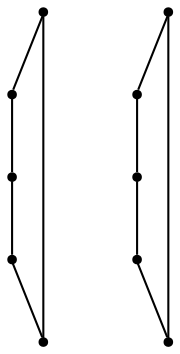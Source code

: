 graph {
  node [shape=point,comment="{\"directed\":false,\"doi\":\"10.1007/3-540-37623-2_21\",\"figure\":\"6 (1)\"}"]

  v0 [pos="565.7191418428708,358.61665089925134"]
  v1 [pos="499.4630346807139,544.1166687011719"]
  v2 [pos="561.2187165793575,463.11665852864587"]
  v3 [pos="400.4538537399398,576.8666712443035"]
  v4 [pos="504.96349616172415,273.11656951904297"]
  v5 [pos="300.1945281770002,545.3666814168295"]
  v6 [pos="405.9543470130442,240.36663055419922"]
  v7 [pos="241.6890951276102,457.61662801106775"]
  v8 [pos="304.6949534405135,271.8666203816732"]
  v9 [pos="242.9392238537286,352.8666305541993"]

  v0 -- v1 [id="-1",pos="565.7191418428708,358.61665089925134 499.4630346807139,544.1166687011719 499.4630346807139,544.1166687011719 499.4630346807139,544.1166687011719"]
  v7 -- v8 [id="-2",pos="241.6890951276102,457.61662801106775 304.6949534405135,271.8666203816732 304.6949534405135,271.8666203816732 304.6949534405135,271.8666203816732"]
  v9 -- v6 [id="-3",pos="242.9392238537286,352.8666305541993 405.9543470130442,240.36663055419922 405.9543470130442,240.36663055419922 405.9543470130442,240.36663055419922"]
  v5 -- v9 [id="-4",pos="300.1945281770002,545.3666814168295 242.9392238537286,352.8666305541993 242.9392238537286,352.8666305541993 242.9392238537286,352.8666305541993"]
  v8 -- v4 [id="-5",pos="304.6949534405135,271.8666203816732 504.96349616172415,273.11656951904297 504.96349616172415,273.11656951904297 504.96349616172415,273.11656951904297"]
  v3 -- v7 [id="-6",pos="400.4538537399398,576.8666712443035 241.6890951276102,457.61662801106775 241.6890951276102,457.61662801106775 241.6890951276102,457.61662801106775"]
  v6 -- v0 [id="-7",pos="405.9543470130442,240.36663055419922 565.7191418428708,358.61665089925134 565.7191418428708,358.61665089925134 565.7191418428708,358.61665089925134"]
  v1 -- v5 [id="-8",pos="499.4630346807139,544.1166687011719 300.1945281770002,545.3666814168295 300.1945281770002,545.3666814168295 300.1945281770002,545.3666814168295"]
  v4 -- v2 [id="-9",pos="504.96349616172415,273.11656951904297 561.2187165793575,463.11665852864587 561.2187165793575,463.11665852864587 561.2187165793575,463.11665852864587"]
  v2 -- v3 [id="-10",pos="561.2187165793575,463.11665852864587 400.4538537399398,576.8666712443035 400.4538537399398,576.8666712443035 400.4538537399398,576.8666712443035"]
}
